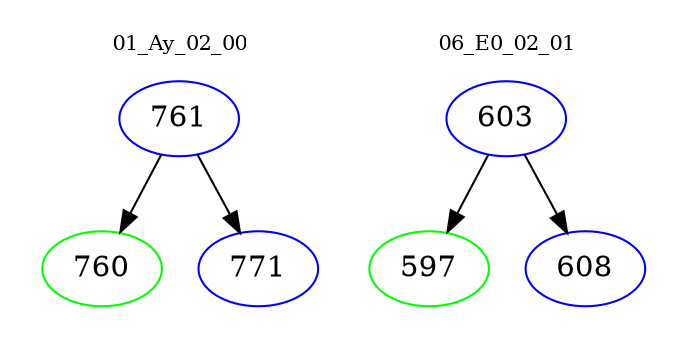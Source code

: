 digraph{
subgraph cluster_0 {
color = white
label = "01_Ay_02_00";
fontsize=10;
T0_761 [label="761", color="blue"]
T0_761 -> T0_760 [color="black"]
T0_760 [label="760", color="green"]
T0_761 -> T0_771 [color="black"]
T0_771 [label="771", color="blue"]
}
subgraph cluster_1 {
color = white
label = "06_E0_02_01";
fontsize=10;
T1_603 [label="603", color="blue"]
T1_603 -> T1_597 [color="black"]
T1_597 [label="597", color="green"]
T1_603 -> T1_608 [color="black"]
T1_608 [label="608", color="blue"]
}
}
